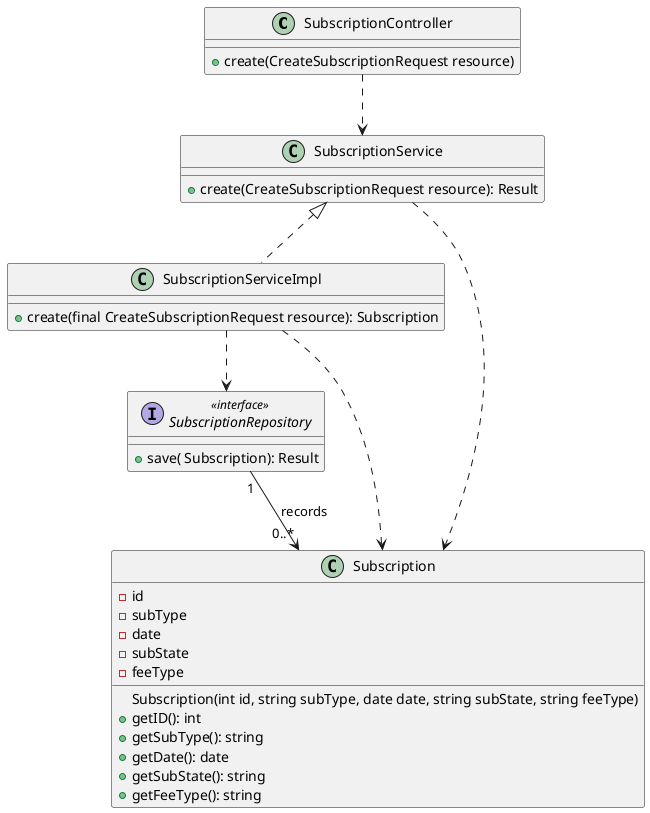 @startuml
class SubscriptionController {
 +create(CreateSubscriptionRequest resource)
}



class SubscriptionService {
 +create(CreateSubscriptionRequest resource): Result
}
class SubscriptionServiceImpl{
+create(final CreateSubscriptionRequest resource): Subscription
}

interface SubscriptionRepository <<interface>> {
 +save( Subscription): Result
}


class Subscription {
    -id
    -subType
    -date
    -subState
    -feeType
    Subscription(int id, string subType, date date, string subState, string feeType)
    +getID(): int
    +getSubType(): string
    +getDate(): date
    +getSubState(): string
    +getFeeType(): string

}

SubscriptionRepository "1" --> "0..*" Subscription:  records
SubscriptionController ..> SubscriptionService
SubscriptionServiceImpl ..> SubscriptionRepository
SubscriptionServiceImpl ..> Subscription
SubscriptionService ..> Subscription
SubscriptionServiceImpl .up.|> SubscriptionService
@enduml
